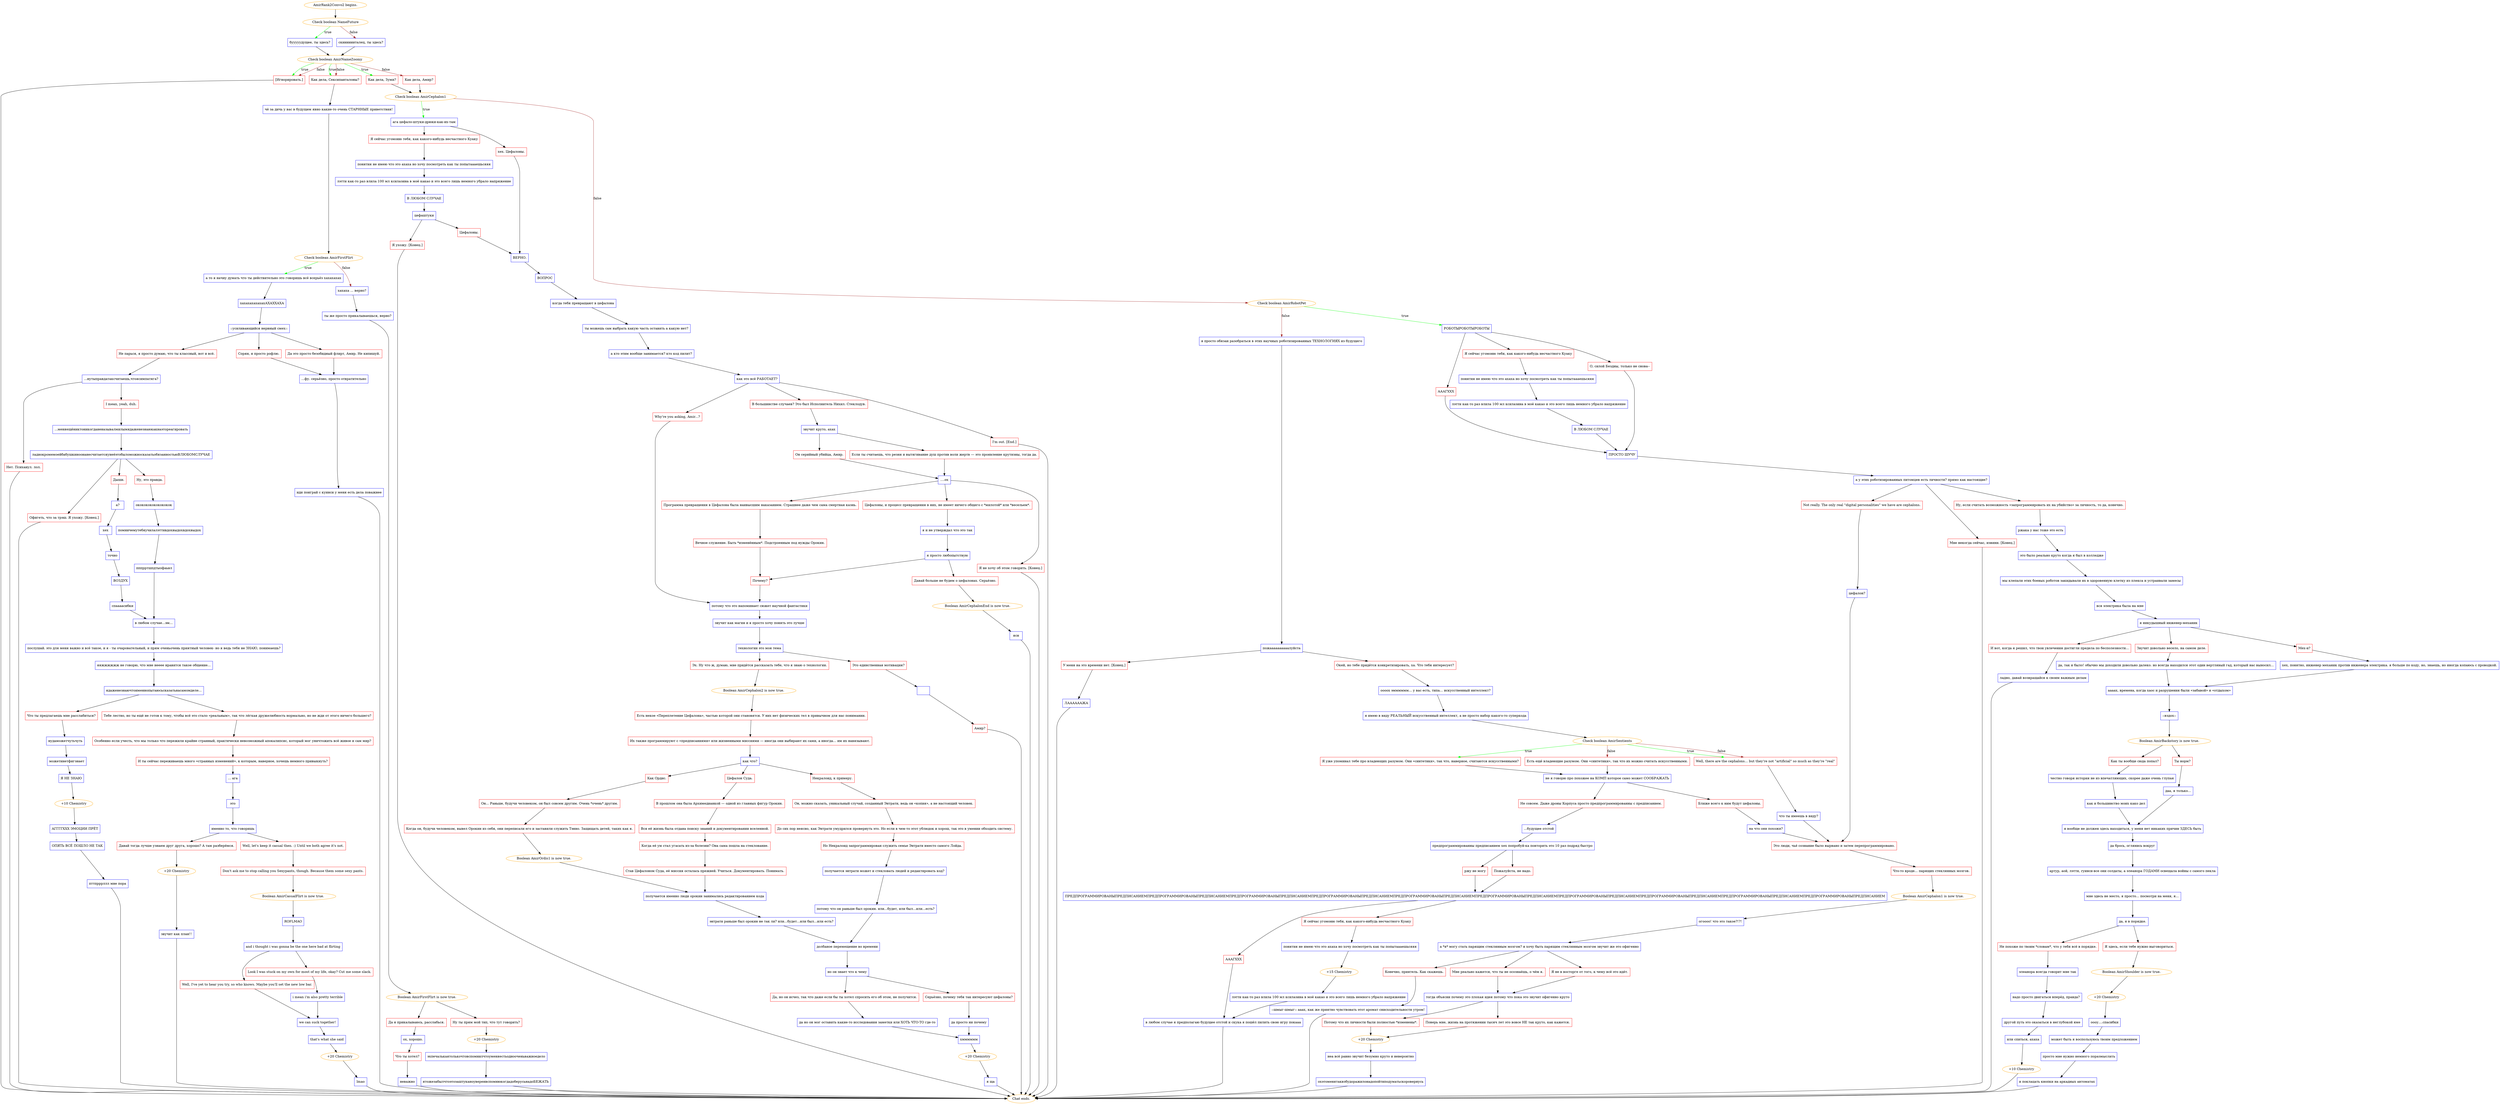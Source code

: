 digraph {
	"AmirRank2Convo2 begins." [color=orange];
		"AmirRank2Convo2 begins." -> j3491837701;
	j3491837701 [label="Check boolean NameFuture",color=orange];
		j3491837701 -> j423602672 [label=true,color=green];
		j3491837701 -> j1777148832 [label=false,color=brown];
	j423602672 [label="бууууудущее, ты здесь?",shape=box,color=blue];
		j423602672 -> j1486658051;
	j1777148832 [label="cкииииииталец, ты здесь?",shape=box,color=blue];
		j1777148832 -> j1486658051;
	j1486658051 [label="Check boolean AmirNameZoomy",color=orange];
		j1486658051 -> j3917543210 [label=true,color=green];
		j1486658051 -> j3087399033 [label=true,color=green];
		j1486658051 -> j4084460506 [label=true,color=green];
		j1486658051 -> j3917543210 [label=false,color=brown];
		j1486658051 -> j3087399033 [label=false,color=brown];
		j1486658051 -> j2185752773 [label=false,color=brown];
	j3917543210 [label="[Игнорировать.]",shape=box,color=red];
		j3917543210 -> "Chat ends.";
	j3087399033 [label="Как дела, Сексипанталоны?",shape=box,color=red];
		j3087399033 -> j224991561;
	j4084460506 [label="Как дела, Зуми?",shape=box,color=red];
		j4084460506 -> j2848130027;
	j2185752773 [label="Как дела, Амир?",shape=box,color=red];
		j2185752773 -> j2848130027;
	"Chat ends." [color=orange];
	j224991561 [label="чё за дичь у вас в будущем явно какие-то очень СТАРННЫЕ приветствия!",shape=box,color=blue];
		j224991561 -> j732813646;
	j2848130027 [label="Check boolean AmirCephalon1",color=orange];
		j2848130027 -> j2542402582 [label=true,color=green];
		j2848130027 -> j2961018806 [label=false,color=brown];
	j732813646 [label="Check boolean AmirFirstFlirt",color=orange];
		j732813646 -> j2020262316 [label=true,color=green];
		j732813646 -> j1204128072 [label=false,color=brown];
	j2542402582 [label="ага цефало-штуки-дрюки-как-их-там",shape=box,color=blue];
		j2542402582 -> j4095122107;
		j2542402582 -> j3206774580;
	j2961018806 [label="Check boolean AmirRobotPet",color=orange];
		j2961018806 -> j321496296 [label=true,color=green];
		j2961018806 -> j133912556 [label=false,color=brown];
	j2020262316 [label="а то я начну думать что ты действительно это говоришь всё всерьёз хахахахах",shape=box,color=blue];
		j2020262316 -> j516128347;
	j1204128072 [label="хахаха ... верно?",shape=box,color=blue];
		j1204128072 -> j1092602932;
	j4095122107 [label="хех. Цефалоны.",shape=box,color=red];
		j4095122107 -> j1253548576;
	j3206774580 [label="Я сейчас угомоню тебя, как какого-нибудь несчастного Куаку",shape=box,color=red];
		j3206774580 -> j2273541904;
	j321496296 [label="РОБОТЫРОБОТЫРОБОТЫ",shape=box,color=blue];
		j321496296 -> j1549457552;
		j321496296 -> j2086231827;
		j321496296 -> j2705399187;
	j133912556 [label="я просто обязан разобраться в этих научных роботизированных ТЕХНОЛОГИЯХ из будущего",shape=box,color=blue];
		j133912556 -> j716858106;
	j516128347 [label="хахахахахахахАХАХХАХА",shape=box,color=blue];
		j516128347 -> j3566568957;
	j1092602932 [label="ты же просто прикалываешься, верно?",shape=box,color=blue];
		j1092602932 -> j2492855884;
	j1253548576 [label="ВЕРНО.",shape=box,color=blue];
		j1253548576 -> j3273729011;
	j2273541904 [label="понятия не имею что это ахаха но хочу посмотреть как ты попытаааешьсяяя",shape=box,color=blue];
		j2273541904 -> j2395040130;
	j1549457552 [label="О, силой Бездны, только не снова--",shape=box,color=red];
		j1549457552 -> j1827556794;
	j2086231827 [label="АААГХХХ",shape=box,color=red];
		j2086231827 -> j1827556794;
	j2705399187 [label="Я сейчас угомоню тебя, как какого-нибудь несчастного Куаку",shape=box,color=red];
		j2705399187 -> j3780133219;
	j716858106 [label="пожаааааааааалуйста",shape=box,color=blue];
		j716858106 -> j3207954349;
		j716858106 -> j3918209559;
	j3566568957 [label="::усиливающийся нервный смех::",shape=box,color=blue];
		j3566568957 -> j2247842067;
		j3566568957 -> j2395989719;
		j3566568957 -> j2144523195;
	j2492855884 [label="Boolean AmirFirstFlirt is now true.",color=orange];
		j2492855884 -> j96208411;
		j2492855884 -> j3980027188;
	j3273729011 [label="ВОПРОС",shape=box,color=blue];
		j3273729011 -> j341908009;
	j2395040130 [label="лэтти как-то раз влила 100 мл ксилазина в моё какао и это всего лишь немного убрало напряжение",shape=box,color=blue];
		j2395040130 -> j2156961178;
	j1827556794 [label="ПРОСТО ШУЧУ",shape=box,color=blue];
		j1827556794 -> j3669592155;
	j3780133219 [label="понятия не имею что это ахаха но хочу посмотреть как ты попытаааешьсяяя",shape=box,color=blue];
		j3780133219 -> j1519361475;
	j3207954349 [label="У меня на это времени нет. [Конец.]",shape=box,color=red];
		j3207954349 -> j3879528668;
	j3918209559 [label="Окей, но тебе придётся конкретизировать, ха. Что тебя интересует?",shape=box,color=red];
		j3918209559 -> j1809337562;
	j2247842067 [label="Не парься, я просто думаю, что ты классный, вот и всё.",shape=box,color=red];
		j2247842067 -> j3145241199;
	j2395989719 [label="Сорян, я просто рофлю.",shape=box,color=red];
		j2395989719 -> j1973548144;
	j2144523195 [label="Да это просто безобидный флирт, Амир. Не кипишуй.",shape=box,color=red];
		j2144523195 -> j1973548144;
	j96208411 [label="Ну ты прям мой тип, что тут говорить?",shape=box,color=red];
		j96208411 -> j1497791281;
	j3980027188 [label="Да я прикалываюсь, расслабься.",shape=box,color=red];
		j3980027188 -> j1210058999;
	j341908009 [label="когда тебя превращают в цефалона",shape=box,color=blue];
		j341908009 -> j159416882;
	j2156961178 [label="В ЛЮБОМ СЛУЧАЕ",shape=box,color=blue];
		j2156961178 -> j2449758064;
	j3669592155 [label="а у этих роботизированных питомцев есть личности? прямо как настоящие?",shape=box,color=blue];
		j3669592155 -> j2160641278;
		j3669592155 -> j2772447913;
		j3669592155 -> j2101309310;
	j1519361475 [label="лэтти как-то раз влила 100 мл ксилазина в моё какао и это всего лишь немного убрало напряжение",shape=box,color=blue];
		j1519361475 -> j1663717384;
	j3879528668 [label="ЛААААААЖА",shape=box,color=blue];
		j3879528668 -> "Chat ends.";
	j1809337562 [label="оооох эмммммм... у вас есть, типа... искусственный интеллект?",shape=box,color=blue];
		j1809337562 -> j2108333518;
	j3145241199 [label="...нутыправдатаксчитаешь,чтоясимпатяга?",shape=box,color=blue];
		j3145241199 -> j2843696611;
		j3145241199 -> j1938489078;
	j1973548144 [label="...фу. серьёзно, просто отвратительно",shape=box,color=blue];
		j1973548144 -> j2696052415;
	j1497791281 [label="+20 Chemistry",color=orange];
		j1497791281 -> j189458647;
	j1210058999 [label="ох, хорошо.",shape=box,color=blue];
		j1210058999 -> j3678891928;
	j159416882 [label="ты можешь сам выбрать какую часть оставить а какую нет?",shape=box,color=blue];
		j159416882 -> j1551453349;
	j2449758064 [label="цефаштуки",shape=box,color=blue];
		j2449758064 -> j2654977148;
		j2449758064 -> j1066575328;
	j2160641278 [label="Not really. The only real \"digital personalities\" we have are cephalons.",shape=box,color=red];
		j2160641278 -> j2225219667;
	j2772447913 [label="Ну, если считать возможность «запрограммировать их на убийство» за личность, то да, конечно.",shape=box,color=red];
		j2772447913 -> j1355665292;
	j2101309310 [label="Мне некогда сейчас, извини. [Конец.]",shape=box,color=red];
		j2101309310 -> "Chat ends.";
	j1663717384 [label="В ЛЮБОМ СЛУЧАЕ",shape=box,color=blue];
		j1663717384 -> j1827556794;
	j2108333518 [label="я имею в виду РЕАЛЬНЫЙ искусственный интеллект, а не просто набор какого-то суперкода",shape=box,color=blue];
		j2108333518 -> j2499957038;
	j2843696611 [label="I mean, yeah, duh.",shape=box,color=red];
		j2843696611 -> j890949727;
	j1938489078 [label="Нет. Психанул. лол.",shape=box,color=red];
		j1938489078 -> "Chat ends.";
	j2696052415 [label="иди поиграй с куинси у меня есть дела поважнее",shape=box,color=blue];
		j2696052415 -> "Chat ends.";
	j189458647 [label="эхпечалькаятолькочтовспомнилчтоуменяестьоднооченьважноедело",shape=box,color=blue];
		j189458647 -> j1708912148;
	j3678891928 [label="Что ты хотел?",shape=box,color=red];
		j3678891928 -> j2051354144;
	j1551453349 [label="а кто этим вообще занимается? кто код пилит?",shape=box,color=blue];
		j1551453349 -> j1638054119;
	j2654977148 [label="Цефалоны.",shape=box,color=red];
		j2654977148 -> j1253548576;
	j1066575328 [label="Я ухожу. [Конец.]",shape=box,color=red];
		j1066575328 -> "Chat ends.";
	j2225219667 [label="цефалон?",shape=box,color=blue];
		j2225219667 -> j353440282;
	j1355665292 [label="ржака у нас тоже это есть",shape=box,color=blue];
		j1355665292 -> j3039254554;
	j2499957038 [label="Check boolean AmirSentients",color=orange];
		j2499957038 -> j3305958244 [label=true,color=green];
		j2499957038 -> j2781153538 [label=true,color=green];
		j2499957038 -> j3569764810 [label=false,color=brown];
		j2499957038 -> j2781153538 [label=false,color=brown];
	j890949727 [label="...меняещёниктоникогданеназывалмилымядаженезнаюкакнаэтореагировать",shape=box,color=blue];
		j890949727 -> j1249932349;
	j1708912148 [label="ятожезабылчтоэтозаштуканоуверенвспомнюкогдадоберусьнадоБЕЖАТЬ",shape=box,color=blue];
		j1708912148 -> "Chat ends.";
	j2051354144 [label="неважно",shape=box,color=blue];
		j2051354144 -> "Chat ends.";
	j1638054119 [label="как это всё РАБОТАЕТ?",shape=box,color=blue];
		j1638054119 -> j1249494111;
		j1638054119 -> j2424629705;
		j1638054119 -> j3592616802;
	j353440282 [label="Это люди, чьё сознание было вырвано и затем перепрограммировано.",shape=box,color=red];
		j353440282 -> j4105445891;
	j3039254554 [label="это было реально круто когда я был в колледже",shape=box,color=blue];
		j3039254554 -> j1910534342;
	j3305958244 [label="Я уже упоминал тебе про владеющих разумом. Они «синтетики», так что, наверное, считаются искусственными?",shape=box,color=red];
		j3305958244 -> j4083350668;
	j2781153538 [label="Well, there are the cephalons... but they're not \"artificial\" so much as they're \"real\"",shape=box,color=red];
		j2781153538 -> j2303314778;
	j3569764810 [label="Есть ещё владеющие разумом. Они «синтетики», так что их можно считать искусственными.",shape=box,color=red];
		j3569764810 -> j4083350668;
	j1249932349 [label="ладнокромемоейбабушкиноонанесчитаетсяунеёэтобыломожносказатьобязанностьюВЛЮБОМСЛУЧАЕ",shape=box,color=blue];
		j1249932349 -> j755773185;
		j1249932349 -> j4179530845;
		j1249932349 -> j3062518684;
	j1249494111 [label="В большинстве случаев? Это был Исполнитель Нихил. Стеклодув.",shape=box,color=red];
		j1249494111 -> j124801768;
	j2424629705 [label="Why're you asking, Amir...?",shape=box,color=red];
		j2424629705 -> j2142861728;
	j3592616802 [label="I'm out. [End.]",shape=box,color=red];
		j3592616802 -> "Chat ends.";
	j4105445891 [label="Что-то вроде... парящих стеклянных мозгов.",shape=box,color=red];
		j4105445891 -> j3822720586;
	j1910534342 [label="мы клепали этих боевых роботов закидывали их в здоровенную клетку из плекса и устраивали замесы",shape=box,color=blue];
		j1910534342 -> j3711176264;
	j4083350668 [label="не я говорю про похожее на КОМП которое само может СООБРАЖАТЬ",shape=box,color=blue];
		j4083350668 -> j2160485977;
		j4083350668 -> j1057594857;
	j2303314778 [label="что ты имеешь в виду?",shape=box,color=blue];
		j2303314778 -> j353440282;
	j755773185 [label="Дыши.",shape=box,color=red];
		j755773185 -> j2099397950;
	j4179530845 [label="Ну, это правда.",shape=box,color=red];
		j4179530845 -> j3145806679;
	j3062518684 [label="Офигеть, что за трэш. Я ухожу. [Конец.]",shape=box,color=red];
		j3062518684 -> "Chat ends.";
	j124801768 [label="звучит круто, ахах",shape=box,color=blue];
		j124801768 -> j611842783;
		j124801768 -> j2947290656;
	j2142861728 [label="потому что это напоминает сюжет научной фантастики",shape=box,color=blue];
		j2142861728 -> j212816102;
	j3822720586 [label="Boolean AmirCephalon1 is now true.",color=orange];
		j3822720586 -> j154631047;
	j3711176264 [label="вся электрика была на мне",shape=box,color=blue];
		j3711176264 -> j2434403934;
	j2160485977 [label="Ближе всего к ним будут цефалоны.",shape=box,color=red];
		j2160485977 -> j3501739479;
	j1057594857 [label="Не совсем. Даже дроны Корпуса просто предпрограммированны с предписанием.",shape=box,color=red];
		j1057594857 -> j2570434501;
	j2099397950 [label="а?",shape=box,color=blue];
		j2099397950 -> j148662545;
	j3145806679 [label="ококококококококок",shape=box,color=blue];
		j3145806679 -> j1492095408;
	j611842783 [label="Если ты считаешь, что резня и вытягивание душ против воли жертв — это проявление крутизны, тогда да.",shape=box,color=red];
		j611842783 -> j2564430016;
	j2947290656 [label="Он серийный убийца, Амир.",shape=box,color=red];
		j2947290656 -> j2564430016;
	j212816102 [label="звучит как магия и я просто хочу понять это лучше",shape=box,color=blue];
		j212816102 -> j1635480985;
	j154631047 [label="огоооо! что это такое?!?!",shape=box,color=blue];
		j154631047 -> j2343042059;
	j2434403934 [label="я никудышный инженер-механик",shape=box,color=blue];
		j2434403934 -> j3765988543;
		j2434403934 -> j3250052565;
		j2434403934 -> j3247930916;
	j3501739479 [label="на что они похожи?",shape=box,color=blue];
		j3501739479 -> j353440282;
	j2570434501 [label="...будущее отстой",shape=box,color=blue];
		j2570434501 -> j965857059;
	j148662545 [label="хех",shape=box,color=blue];
		j148662545 -> j2339622590;
	j1492095408 [label="помничемутебяучилалэттивдохвыдохвдохвыдох",shape=box,color=blue];
		j1492095408 -> j1825220626;
	j2564430016 [label="....ох",shape=box,color=blue];
		j2564430016 -> j3464472805;
		j2564430016 -> j2559045710;
		j2564430016 -> j1273556175;
	j1635480985 [label="технологии это моя тема",shape=box,color=blue];
		j1635480985 -> j572665973;
		j1635480985 -> j2130046629;
	j2343042059 [label="а *я* могу стать парящим стеклянным мозгом? я хочу быть парящим стеклянным мозгом звучит же это офигенно",shape=box,color=blue];
		j2343042059 -> j1966459434;
		j2343042059 -> j2522478125;
		j2343042059 -> j1648831607;
	j3765988543 [label="Мех-и?",shape=box,color=red];
		j3765988543 -> j256508655;
	j3250052565 [label="Звучит довольно весело, на самом деле.",shape=box,color=red];
		j3250052565 -> j1724563430;
	j3247930916 [label="И вот, когда я решил, что твои увлечения достигли предела по бесполезности...",shape=box,color=red];
		j3247930916 -> j826781026;
	j965857059 [label="предпрограммированны предписанием хех попробуй-ка повторить это 10 раз подряд быстро",shape=box,color=blue];
		j965857059 -> j3302190002;
		j965857059 -> j1457078039;
	j2339622590 [label="точно",shape=box,color=blue];
		j2339622590 -> j456581236;
	j1825220626 [label="пппрртшпдтыофаьвл",shape=box,color=blue];
		j1825220626 -> j2568103471;
	j3464472805 [label="Цефалоны, и процесс превращения в них, не имеет ничего общего с *милотой* или *весельем*.",shape=box,color=red];
		j3464472805 -> j4128960033;
	j2559045710 [label="Я не хочу об этом говорить. [Конец.]",shape=box,color=red];
		j2559045710 -> "Chat ends.";
	j1273556175 [label="Программа превращения в Цефалона была наивысшим наказанием. Страшнее даже чем сама смертная казнь.",shape=box,color=red];
		j1273556175 -> j2678447179;
	j572665973 [label="Это единственная мотивация?",shape=box,color=red];
		j572665973 -> j4076767302;
	j2130046629 [label="Эх. Ну что ж, думаю, мне придётся рассказать тебе, что я знаю о технологии.",shape=box,color=red];
		j2130046629 -> j1356526897;
	j1966459434 [label="Я не в восторге от того, к чему всё это идёт.",shape=box,color=red];
		j1966459434 -> j509815266;
	j2522478125 [label="Мне реально кажется, что ты не осознаёшь, о чём я.",shape=box,color=red];
		j2522478125 -> j509815266;
	j1648831607 [label="Конечно, приятель. Как скажешь.",shape=box,color=red];
		j1648831607 -> j3371420678;
	j256508655 [label="хех, понятно, инженер механик против инженера электрика. я больше по коду, но, знаешь, но иногда копаюсь с проводкой.",shape=box,color=blue];
		j256508655 -> j2453738704;
	j1724563430 [label="да, так и было! обычно мы доходили довольно далеко. но всегда находился этот один вертлявый гад, который нас выносил...",shape=box,color=blue];
		j1724563430 -> j2453738704;
	j826781026 [label="ладно, давай возвращайся к своим важным делам",shape=box,color=blue];
		j826781026 -> "Chat ends.";
	j3302190002 [label="ржу не могу",shape=box,color=red];
		j3302190002 -> j583798325;
	j1457078039 [label="Пожалуйста, не надо.",shape=box,color=red];
		j1457078039 -> j583798325;
	j456581236 [label="ВОЗДУХ",shape=box,color=blue];
		j456581236 -> j2441081675;
	j2568103471 [label="в любом случае...эм...",shape=box,color=blue];
		j2568103471 -> j262838636;
	j4128960033 [label="я и не утверждал что это так",shape=box,color=blue];
		j4128960033 -> j23149355;
	j2678447179 [label="Вечное служение. Быть *изменённым*. Подстроенным под нужды Орокин.",shape=box,color=red];
		j2678447179 -> j3760751580;
	j4076767302 [label="  ",shape=box,color=blue];
		j4076767302 -> j1907897225;
	j1356526897 [label="Boolean AmirCephalon2 is now true.",color=orange];
		j1356526897 -> j2998432362;
	j509815266 [label="тогда объясни почему это плохая идея потому что пока это звучит офигенно круто",shape=box,color=blue];
		j509815266 -> j369875780;
		j509815266 -> j2096178885;
	j3371420678 [label="::шмыг-шмыг:: ааах, как же приятно чувствовать этот аромат снисходительности утром!",shape=box,color=blue];
		j3371420678 -> "Chat ends.";
	j2453738704 [label="аааах, времена, когда хаос и разрушения были «забавой» и «отдыхом»",shape=box,color=blue];
		j2453738704 -> j3958725021;
	j583798325 [label="ПРЕДПРОГРАММИРОВАНЫПРЕДПИСАНИЕМПРЕДПРОГРАММИРОВАНЫПРЕДПИСАНИЕМПРЕДПРОГРАММИРОВАНЫПРЕДПИСАНИЕМПРЕДПРОГРАММИРОВАНЫПРЕДПИСАНИЕМПРЕДПРОГРАММИРОВАНЫПРЕДПИСАНИЕМПРЕДПРОГРАММИРОВАНЫПРЕДПИСАНИЕМПРЕДПРОГРАММИРОВАНЫПРЕДПИСАНИЕМПРЕДПРОГРАММИРОВАНЫПРЕДПИСАНИЕМПРЕДПРОГРАММИРОВАНЫПРЕДПИСАНИЕМПРЕДПРОГРАММИРОВАНЫПРЕДПИСАНИЕМ",shape=box,color=blue];
		j583798325 -> j69097027;
		j583798325 -> j2964908764;
	j2441081675 [label="спаааасибки",shape=box,color=blue];
		j2441081675 -> j2568103471;
	j262838636 [label="послушай. это для меня важно и всё такое, и я - ты очаровательный, и прям оченьочень приятный человек- но я ведь тебя не ЗНАЮ, понимаешь?",shape=box,color=blue];
		j262838636 -> j4042010516;
	j23149355 [label="я просто любопытствую",shape=box,color=blue];
		j23149355 -> j3760751580;
		j23149355 -> j591153762;
	j3760751580 [label="Почему?",shape=box,color=red];
		j3760751580 -> j2142861728;
	j1907897225 [label="Амир?",shape=box,color=red];
		j1907897225 -> "Chat ends.";
	j2998432362 [label="Есть некое «Переплетение Цефалона», частью которой они становятся. У них нет физических тел в привычном для нас понимании.",shape=box,color=red];
		j2998432362 -> j461264168;
	j369875780 [label="Потому что их личности были полностью *изменены*.",shape=box,color=red];
		j369875780 -> j3146132130;
	j2096178885 [label="Поверь мне, жизнь на протяжении тысяч лет это вовсе НЕ так круто, как кажется.",shape=box,color=red];
		j2096178885 -> j3146132130;
	j3958725021 [label="::вздох::",shape=box,color=blue];
		j3958725021 -> j849631098;
	j69097027 [label="Я сейчас угомоню тебя, как какого-нибудь несчастного Куаку",shape=box,color=red];
		j69097027 -> j3953946932;
	j2964908764 [label="АААГХХХ",shape=box,color=red];
		j2964908764 -> j913942786;
	j4042010516 [label="яяжжжжжж не говорю, что мне нееее нравится такое общение...",shape=box,color=blue];
		j4042010516 -> j1504127009;
	j591153762 [label="Давай больше не будем о цефалонах. Серьёзно.",shape=box,color=red];
		j591153762 -> j3743123122;
	j461264168 [label="Их также программируют с «предписаниями» или жизненными миссиями — иногда они выбирают их сами, а иногда... им их навязывают.",shape=box,color=red];
		j461264168 -> j4018611456;
	j3146132130 [label="+20 Chemistry",color=orange];
		j3146132130 -> j2647910117;
	j849631098 [label="Boolean AmirBackstory is now true.",color=orange];
		j849631098 -> j3182550540;
		j849631098 -> j2940331552;
	j3953946932 [label="понятия не имею что это ахаха но хочу посмотреть как ты попытаааешьсяяя",shape=box,color=blue];
		j3953946932 -> j1235111836;
	j913942786 [label="в любом случае я предполагаю будущее отстой и скука я пошёл пилить свою игру покааа",shape=box,color=blue];
		j913942786 -> "Chat ends.";
	j1504127009 [label="ядаженезнаючтоименнопытаюсьсказатьнасамомделе...",shape=box,color=blue];
		j1504127009 -> j62192778;
		j1504127009 -> j2792011962;
	j3743123122 [label="Boolean AmirCephalonEnd is now true.",color=orange];
		j3743123122 -> j1981418428;
	j4018611456 [label="как что?",shape=box,color=blue];
		j4018611456 -> j2621042573;
		j4018611456 -> j1495160724;
		j4018611456 -> j3541007183;
	j2647910117 [label="неа всё равно звучит безумно круто и невероятно",shape=box,color=blue];
		j2647910117 -> j2608904537;
	j3182550540 [label="Ты норм?",shape=box,color=red];
		j3182550540 -> j738786957;
	j2940331552 [label="Как ты вообще сюда попал?",shape=box,color=red];
		j2940331552 -> j4119334814;
	j1235111836 [label="+15 Chemistry",color=orange];
		j1235111836 -> j148449810;
	j62192778 [label="Тебе лестно, но ты ещё не готов к тому, чтобы всё это стало «реальным», так что лёгкая дружелюбность нормально, но не жди от этого ничего большего?",shape=box,color=red];
		j62192778 -> j1484260865;
	j2792011962 [label="Что ты предлагаешь мне расслабиться?",shape=box,color=red];
		j2792011962 -> j2859368018;
	j1981418428 [label="ясн",shape=box,color=blue];
		j1981418428 -> "Chat ends.";
	j2621042573 [label="Как Ордис.",shape=box,color=red];
		j2621042573 -> j1842528234;
	j1495160724 [label="Цефалон Суда.",shape=box,color=red];
		j1495160724 -> j2699457172;
	j3541007183 [label="Некралоид, к примеру.",shape=box,color=red];
		j3541007183 -> j1647177487;
	j2608904537 [label="охэтоменятаквзбудоражилонадопойтиподуматьскоровернусь",shape=box,color=blue];
		j2608904537 -> "Chat ends.";
	j738786957 [label="даа, я только...",shape=box,color=blue];
		j738786957 -> j4026770419;
	j4119334814 [label="честно говоря история не из впечатляющих, скорее даже очень глупая",shape=box,color=blue];
		j4119334814 -> j4002832850;
	j148449810 [label="лэтти как-то раз влила 100 мл ксилазина в моё какао и это всего лишь немного убрало напряжение",shape=box,color=blue];
		j148449810 -> j913942786;
	j1484260865 [label="Особенно если учесть, что мы только что пережили крайне странный, практически невозможный апокалипсис, который мог уничтожить всё живое и сам мир?",shape=box,color=red];
		j1484260865 -> j2369388765;
	j2859368018 [label="нудаможетчутьчуть",shape=box,color=blue];
		j2859368018 -> j3866709045;
	j1842528234 [label="Он... Раньше, будучи человеком, он был совсем другим. Очень *очень* другим.",shape=box,color=red];
		j1842528234 -> j2982516015;
	j2699457172 [label="В прошлом она была Архимедианкой — одной из главных фигур Орокин.",shape=box,color=red];
		j2699457172 -> j2395081778;
	j1647177487 [label="Он, можно сказать, уникальный случай, созданный Энтрати, ведь он «копия», а не настоящий человек.",shape=box,color=red];
		j1647177487 -> j3233310591;
	j4026770419 [label="я вообще не должен здесь находиться, у меня нет никаких причин ЗДЕСЬ быть",shape=box,color=blue];
		j4026770419 -> j4214153907;
	j4002832850 [label="как и большинство моих како дел",shape=box,color=blue];
		j4002832850 -> j4026770419;
	j2369388765 [label="И ты сейчас переживаешь много «странных изменений», к которым, наверное, хочешь немного привыкнуть?",shape=box,color=red];
		j2369388765 -> j875860853;
	j3866709045 [label="можетинетфигзнает",shape=box,color=blue];
		j3866709045 -> j4044298309;
	j2982516015 [label="Когда он, будучи человеком, вывел Орокин из себя, они переписали его и заставили служить Тэнно. Защищать детей, таких как я.",shape=box,color=red];
		j2982516015 -> j947885959;
	j2395081778 [label="Вся её жизнь была отдана поиску знаний и документировании вселенной.",shape=box,color=red];
		j2395081778 -> j2807773126;
	j3233310591 [label="До сих пор неясно, как Энтрати умудрился провернуть это. Но если в чем-то этот ублюдок и хорош, так это в умении обходить систему.",shape=box,color=red];
		j3233310591 -> j1990007604;
	j4214153907 [label="да брось, оглянись вокруг",shape=box,color=blue];
		j4214153907 -> j3578408049;
	j875860853 [label="... ага",shape=box,color=blue];
		j875860853 -> j1384441547;
	j4044298309 [label="Я НЕ ЗНАЮ",shape=box,color=blue];
		j4044298309 -> j34184717;
	j947885959 [label="Boolean AmirOrdis1 is now true.",color=orange];
		j947885959 -> j369603853;
	j2807773126 [label="Когда её ум стал угасать из-за болезни? Она сама пошла на стеклование.",shape=box,color=red];
		j2807773126 -> j917905441;
	j1990007604 [label="Но Некралоид запрограммирован служить семье Энтрати вместо самого Лойда.",shape=box,color=red];
		j1990007604 -> j745590597;
	j3578408049 [label="артур, аой, лэтти, rуинси-все они солдаты, а элеанора ГОДАМИ освещала войны с самого пекла",shape=box,color=blue];
		j3578408049 -> j4246984651;
	j1384441547 [label="это",shape=box,color=blue];
		j1384441547 -> j2823742626;
	j34184717 [label="+10 Chemistry",color=orange];
		j34184717 -> j3117153703;
	j369603853 [label="получается именно люди орокин занимались редактированием кода",shape=box,color=blue];
		j369603853 -> j3043984414;
	j917905441 [label="Став Цефалоном Суда, её миссия осталась прежней. Учиться. Документировать. Понимать.",shape=box,color=red];
		j917905441 -> j369603853;
	j745590597 [label="получается энтрати может и стекловать людей и редактировать код?",shape=box,color=blue];
		j745590597 -> j958312748;
	j4246984651 [label="мне здесь не место, я просто... посмотри на меня, я...",shape=box,color=blue];
		j4246984651 -> j1802236401;
	j2823742626 [label="именно то, что говоришь",shape=box,color=blue];
		j2823742626 -> j3438231410;
		j2823742626 -> j3513129923;
	j3117153703 [label="АГГГГХХХ ЭМОЦИИ ПРЁТ",shape=box,color=blue];
		j3117153703 -> j1400307232;
	j3043984414 [label="энтрати раньше был орокин не так ли? или...будет...или был...или есть?",shape=box,color=blue];
		j3043984414 -> j939882068;
	j958312748 [label="потому что он раньше был орокин. или...будет, или был...или...есть?",shape=box,color=blue];
		j958312748 -> j939882068;
	j1802236401 [label="да, я в порядке.",shape=box,color=blue];
		j1802236401 -> j2145981579;
		j1802236401 -> j3772496482;
	j3438231410 [label="Давай тогда лучше узнаем друг друга, хорошо? А там разберёмся.",shape=box,color=red];
		j3438231410 -> j3401566903;
	j3513129923 [label="Well, let's keep it casual then. :) Until we both agree it's not.",shape=box,color=red];
		j3513129923 -> j72230212;
	j1400307232 [label="ОПЯТЬ ВСЁ ПОШЛО НЕ ТАК",shape=box,color=blue];
		j1400307232 -> j1157539695;
	j939882068 [label="долбаное перемещение во времени",shape=box,color=blue];
		j939882068 -> j1075396954;
	j2145981579 [label="Я здесь, если тебе нужно выговориться.",shape=box,color=red];
		j2145981579 -> j3349179185;
	j3772496482 [label="Не похоже по твоим *словам*, что у тебя всё в порядке.",shape=box,color=red];
		j3772496482 -> j1448659079;
	j3401566903 [label="+20 Chemistry",color=orange];
		j3401566903 -> j3110638805;
	j72230212 [label="Don't ask me to stop calling you Sexypants, though. Because them some sexy pants.",shape=box,color=red];
		j72230212 -> j433420959;
	j1157539695 [label="пттпрррллл мне пора",shape=box,color=blue];
		j1157539695 -> "Chat ends.";
	j1075396954 [label="но он знает что к чему",shape=box,color=blue];
		j1075396954 -> j3951556602;
		j1075396954 -> j2496786081;
	j3349179185 [label="Boolean AmirShoulder is now true.",color=orange];
		j3349179185 -> j484242833;
	j1448659079 [label="элеанора всегда говорит мне так",shape=box,color=blue];
		j1448659079 -> j2634120449;
	j3110638805 [label="звучит как план!!",shape=box,color=blue];
		j3110638805 -> "Chat ends.";
	j433420959 [label="Boolean AmirCasualFlirt is now true.",color=orange];
		j433420959 -> j3597434060;
	j3951556602 [label="Да, но он исчез, так что даже если бы ты хотел спросить его об этом, не получится.",shape=box,color=red];
		j3951556602 -> j3822330646;
	j2496786081 [label="Серьёзно, почему тебя так интересуют цефалоны?",shape=box,color=red];
		j2496786081 -> j2767493102;
	j484242833 [label="+20 Chemistry",color=orange];
		j484242833 -> j780951215;
	j2634120449 [label="надо просто двигаться вперёд, правда?",shape=box,color=blue];
		j2634120449 -> j1957730976;
	j3597434060 [label="ROFLMAO",shape=box,color=blue];
		j3597434060 -> j5796497;
	j3822330646 [label="да но он мог оставить какие-то исследования заметки или ХОТЬ ЧТО-ТО где-то",shape=box,color=blue];
		j3822330646 -> j3895851004;
	j2767493102 [label="да просто ни почему",shape=box,color=blue];
		j2767493102 -> j3895851004;
	j780951215 [label="оооу....спасибки",shape=box,color=blue];
		j780951215 -> j1661582022;
	j1957730976 [label="другой путь это оказаться в неглубокой яме",shape=box,color=blue];
		j1957730976 -> j1668914382;
	j5796497 [label="and i thought i was gonna be the one here bad at flirting",shape=box,color=blue];
		j5796497 -> j2922013775;
		j5796497 -> j3190119023;
	j3895851004 [label="хмммммм",shape=box,color=blue];
		j3895851004 -> j1586355382;
	j1661582022 [label="может быть я воспользуюсь твоим предложением",shape=box,color=blue];
		j1661582022 -> j94165726;
	j1668914382 [label="или спиться, ахаха",shape=box,color=blue];
		j1668914382 -> j1470630329;
	j2922013775 [label="Well, I've yet to hear you try, so who knows. Maybe you'll set the new low bar.",shape=box,color=red];
		j2922013775 -> j2890753890;
	j3190119023 [label="Look I was stuck on my own for most of my life, okay? Cut me some slack.",shape=box,color=red];
		j3190119023 -> j1689514194;
	j1586355382 [label="+20 Chemistry",color=orange];
		j1586355382 -> j2596153706;
	j94165726 [label="просто мне нужно немного поразмыслить",shape=box,color=blue];
		j94165726 -> j1098856843;
	j1470630329 [label="+10 Chemistry",color=orange];
		j1470630329 -> "Chat ends.";
	j2890753890 [label="we can suck together!",shape=box,color=blue];
		j2890753890 -> j1260268341;
	j1689514194 [label="i mean i'm also pretty terrible",shape=box,color=blue];
		j1689514194 -> j2890753890;
	j2596153706 [label="я ща",shape=box,color=blue];
		j2596153706 -> "Chat ends.";
	j1098856843 [label="и поклацать кнопки на аркадных автоматах",shape=box,color=blue];
		j1098856843 -> "Chat ends.";
	j1260268341 [label="that's what she said",shape=box,color=blue];
		j1260268341 -> j3599639240;
	j3599639240 [label="+20 Chemistry",color=orange];
		j3599639240 -> j1134488296;
	j1134488296 [label="lmao",shape=box,color=blue];
		j1134488296 -> "Chat ends.";
}